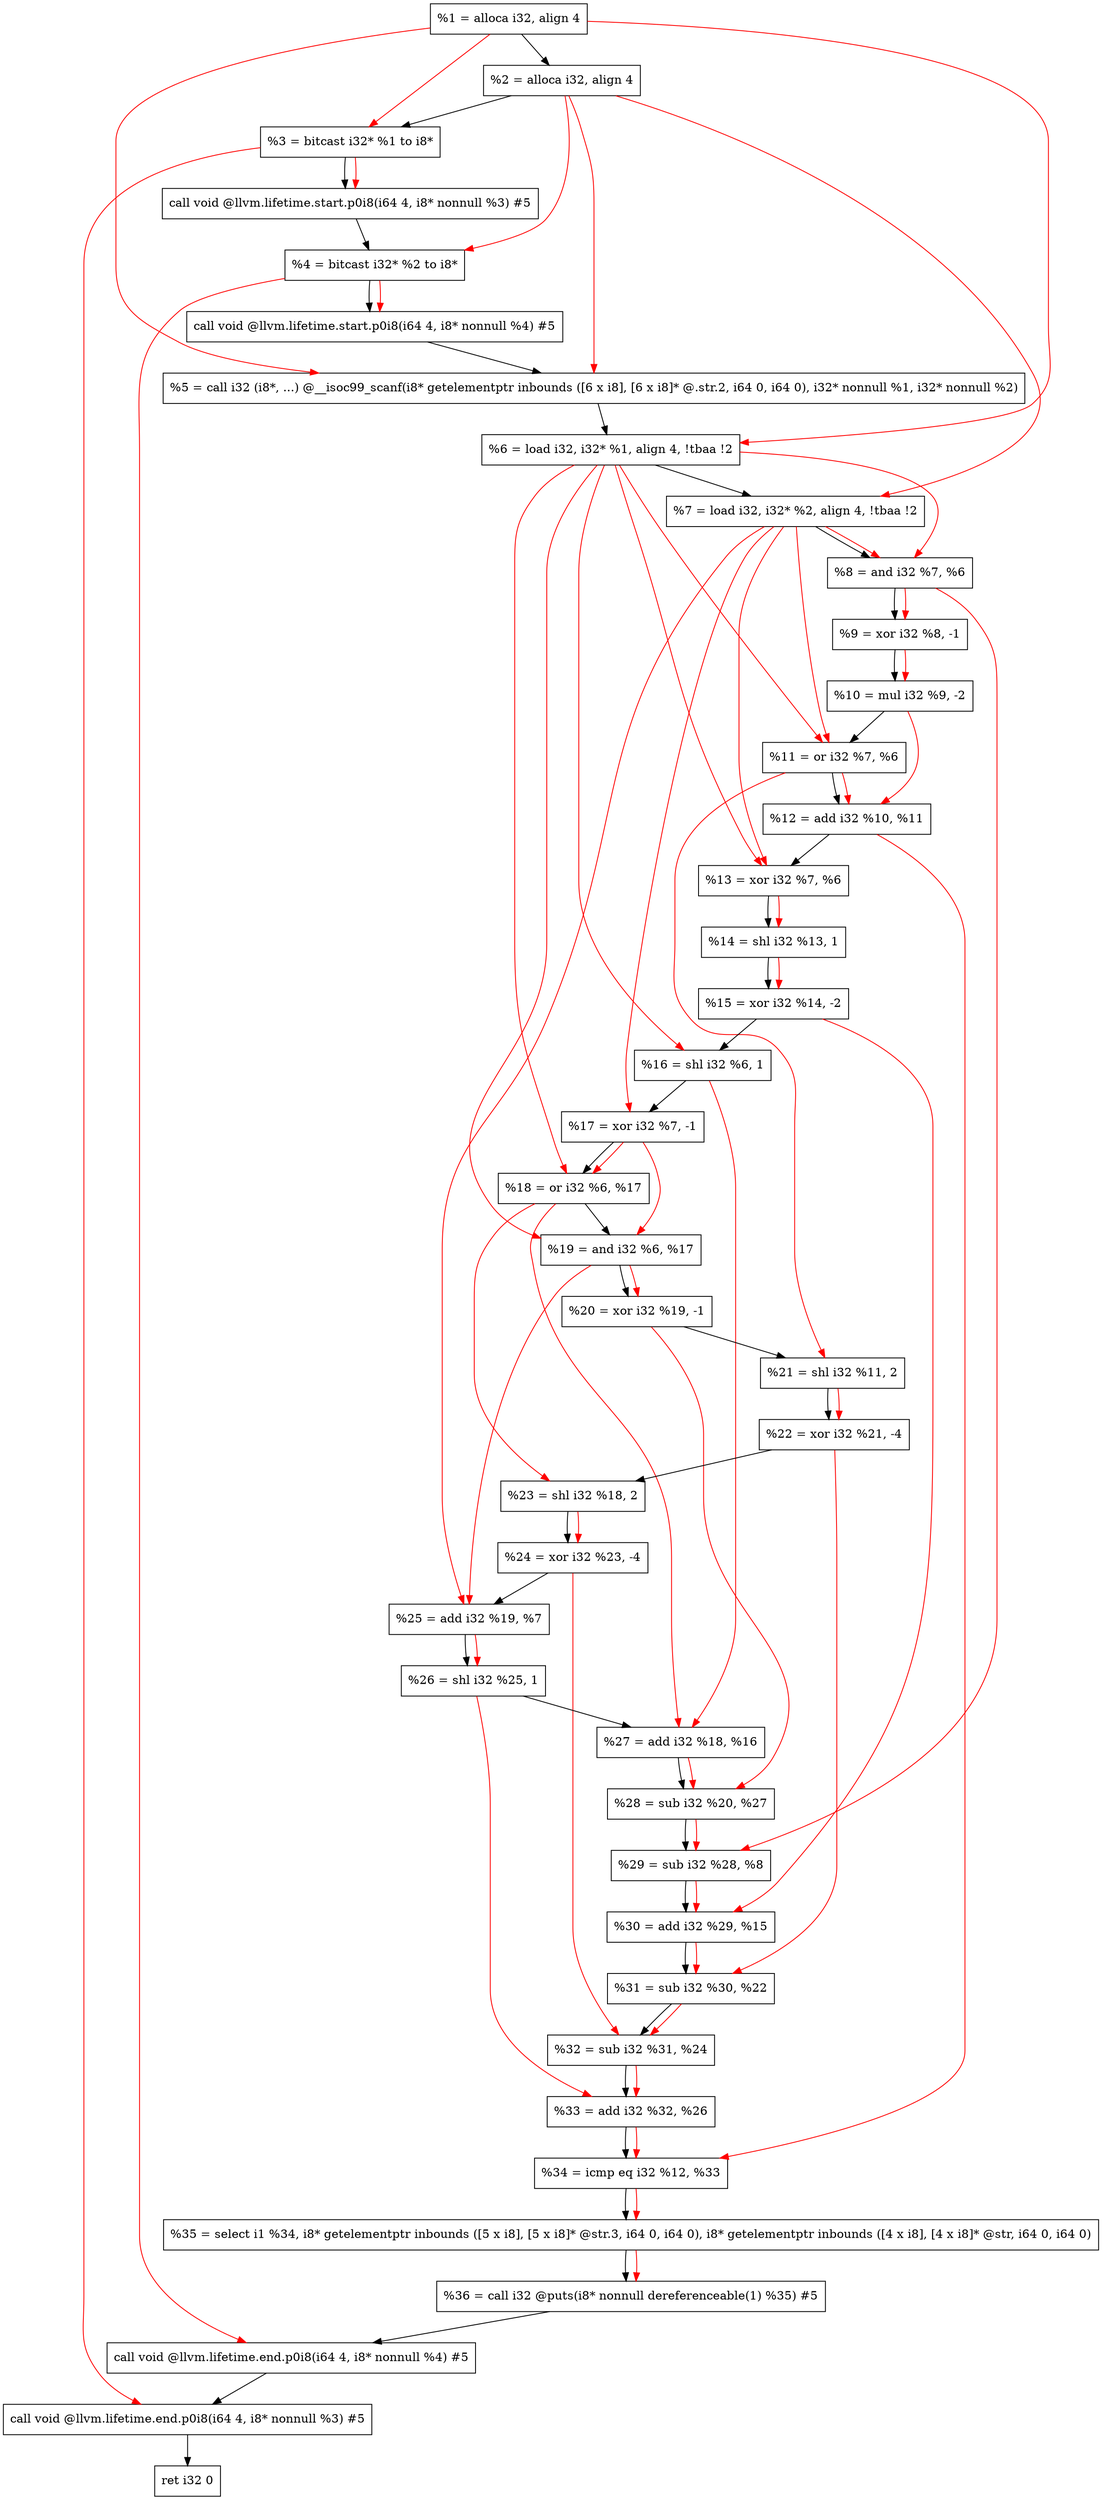 digraph "DFG for'main' function" {
	Node0x1d421a8[shape=record, label="  %1 = alloca i32, align 4"];
	Node0x1d42228[shape=record, label="  %2 = alloca i32, align 4"];
	Node0x1d422b8[shape=record, label="  %3 = bitcast i32* %1 to i8*"];
	Node0x1d42718[shape=record, label="  call void @llvm.lifetime.start.p0i8(i64 4, i8* nonnull %3) #5"];
	Node0x1d427f8[shape=record, label="  %4 = bitcast i32* %2 to i8*"];
	Node0x1d42918[shape=record, label="  call void @llvm.lifetime.start.p0i8(i64 4, i8* nonnull %4) #5"];
	Node0x1d42b50[shape=record, label="  %5 = call i32 (i8*, ...) @__isoc99_scanf(i8* getelementptr inbounds ([6 x i8], [6 x i8]* @.str.2, i64 0, i64 0), i32* nonnull %1, i32* nonnull %2)"];
	Node0x1d42c08[shape=record, label="  %6 = load i32, i32* %1, align 4, !tbaa !2"];
	Node0x1d43b78[shape=record, label="  %7 = load i32, i32* %2, align 4, !tbaa !2"];
	Node0x1d44200[shape=record, label="  %8 = and i32 %7, %6"];
	Node0x1d44270[shape=record, label="  %9 = xor i32 %8, -1"];
	Node0x1d442e0[shape=record, label="  %10 = mul i32 %9, -2"];
	Node0x1d44350[shape=record, label="  %11 = or i32 %7, %6"];
	Node0x1d443c0[shape=record, label="  %12 = add i32 %10, %11"];
	Node0x1d44430[shape=record, label="  %13 = xor i32 %7, %6"];
	Node0x1d444a0[shape=record, label="  %14 = shl i32 %13, 1"];
	Node0x1d44510[shape=record, label="  %15 = xor i32 %14, -2"];
	Node0x1d44580[shape=record, label="  %16 = shl i32 %6, 1"];
	Node0x1d445f0[shape=record, label="  %17 = xor i32 %7, -1"];
	Node0x1d44660[shape=record, label="  %18 = or i32 %6, %17"];
	Node0x1d446d0[shape=record, label="  %19 = and i32 %6, %17"];
	Node0x1d44740[shape=record, label="  %20 = xor i32 %19, -1"];
	Node0x1d447b0[shape=record, label="  %21 = shl i32 %11, 2"];
	Node0x1d44820[shape=record, label="  %22 = xor i32 %21, -4"];
	Node0x1d44890[shape=record, label="  %23 = shl i32 %18, 2"];
	Node0x1d44900[shape=record, label="  %24 = xor i32 %23, -4"];
	Node0x1d44970[shape=record, label="  %25 = add i32 %19, %7"];
	Node0x1d449e0[shape=record, label="  %26 = shl i32 %25, 1"];
	Node0x1d44a50[shape=record, label="  %27 = add i32 %18, %16"];
	Node0x1d44ac0[shape=record, label="  %28 = sub i32 %20, %27"];
	Node0x1d44b30[shape=record, label="  %29 = sub i32 %28, %8"];
	Node0x1d44ba0[shape=record, label="  %30 = add i32 %29, %15"];
	Node0x1d44c10[shape=record, label="  %31 = sub i32 %30, %22"];
	Node0x1d44c80[shape=record, label="  %32 = sub i32 %31, %24"];
	Node0x1d44cf0[shape=record, label="  %33 = add i32 %32, %26"];
	Node0x1d44d60[shape=record, label="  %34 = icmp eq i32 %12, %33"];
	Node0x1ce29d8[shape=record, label="  %35 = select i1 %34, i8* getelementptr inbounds ([5 x i8], [5 x i8]* @str.3, i64 0, i64 0), i8* getelementptr inbounds ([4 x i8], [4 x i8]* @str, i64 0, i64 0)"];
	Node0x1d44df0[shape=record, label="  %36 = call i32 @puts(i8* nonnull dereferenceable(1) %35) #5"];
	Node0x1d45048[shape=record, label="  call void @llvm.lifetime.end.p0i8(i64 4, i8* nonnull %4) #5"];
	Node0x1d451a8[shape=record, label="  call void @llvm.lifetime.end.p0i8(i64 4, i8* nonnull %3) #5"];
	Node0x1d45268[shape=record, label="  ret i32 0"];
	Node0x1d421a8 -> Node0x1d42228;
	Node0x1d42228 -> Node0x1d422b8;
	Node0x1d422b8 -> Node0x1d42718;
	Node0x1d42718 -> Node0x1d427f8;
	Node0x1d427f8 -> Node0x1d42918;
	Node0x1d42918 -> Node0x1d42b50;
	Node0x1d42b50 -> Node0x1d42c08;
	Node0x1d42c08 -> Node0x1d43b78;
	Node0x1d43b78 -> Node0x1d44200;
	Node0x1d44200 -> Node0x1d44270;
	Node0x1d44270 -> Node0x1d442e0;
	Node0x1d442e0 -> Node0x1d44350;
	Node0x1d44350 -> Node0x1d443c0;
	Node0x1d443c0 -> Node0x1d44430;
	Node0x1d44430 -> Node0x1d444a0;
	Node0x1d444a0 -> Node0x1d44510;
	Node0x1d44510 -> Node0x1d44580;
	Node0x1d44580 -> Node0x1d445f0;
	Node0x1d445f0 -> Node0x1d44660;
	Node0x1d44660 -> Node0x1d446d0;
	Node0x1d446d0 -> Node0x1d44740;
	Node0x1d44740 -> Node0x1d447b0;
	Node0x1d447b0 -> Node0x1d44820;
	Node0x1d44820 -> Node0x1d44890;
	Node0x1d44890 -> Node0x1d44900;
	Node0x1d44900 -> Node0x1d44970;
	Node0x1d44970 -> Node0x1d449e0;
	Node0x1d449e0 -> Node0x1d44a50;
	Node0x1d44a50 -> Node0x1d44ac0;
	Node0x1d44ac0 -> Node0x1d44b30;
	Node0x1d44b30 -> Node0x1d44ba0;
	Node0x1d44ba0 -> Node0x1d44c10;
	Node0x1d44c10 -> Node0x1d44c80;
	Node0x1d44c80 -> Node0x1d44cf0;
	Node0x1d44cf0 -> Node0x1d44d60;
	Node0x1d44d60 -> Node0x1ce29d8;
	Node0x1ce29d8 -> Node0x1d44df0;
	Node0x1d44df0 -> Node0x1d45048;
	Node0x1d45048 -> Node0x1d451a8;
	Node0x1d451a8 -> Node0x1d45268;
edge [color=red]
	Node0x1d421a8 -> Node0x1d422b8;
	Node0x1d422b8 -> Node0x1d42718;
	Node0x1d42228 -> Node0x1d427f8;
	Node0x1d427f8 -> Node0x1d42918;
	Node0x1d421a8 -> Node0x1d42b50;
	Node0x1d42228 -> Node0x1d42b50;
	Node0x1d421a8 -> Node0x1d42c08;
	Node0x1d42228 -> Node0x1d43b78;
	Node0x1d43b78 -> Node0x1d44200;
	Node0x1d42c08 -> Node0x1d44200;
	Node0x1d44200 -> Node0x1d44270;
	Node0x1d44270 -> Node0x1d442e0;
	Node0x1d43b78 -> Node0x1d44350;
	Node0x1d42c08 -> Node0x1d44350;
	Node0x1d442e0 -> Node0x1d443c0;
	Node0x1d44350 -> Node0x1d443c0;
	Node0x1d43b78 -> Node0x1d44430;
	Node0x1d42c08 -> Node0x1d44430;
	Node0x1d44430 -> Node0x1d444a0;
	Node0x1d444a0 -> Node0x1d44510;
	Node0x1d42c08 -> Node0x1d44580;
	Node0x1d43b78 -> Node0x1d445f0;
	Node0x1d42c08 -> Node0x1d44660;
	Node0x1d445f0 -> Node0x1d44660;
	Node0x1d42c08 -> Node0x1d446d0;
	Node0x1d445f0 -> Node0x1d446d0;
	Node0x1d446d0 -> Node0x1d44740;
	Node0x1d44350 -> Node0x1d447b0;
	Node0x1d447b0 -> Node0x1d44820;
	Node0x1d44660 -> Node0x1d44890;
	Node0x1d44890 -> Node0x1d44900;
	Node0x1d446d0 -> Node0x1d44970;
	Node0x1d43b78 -> Node0x1d44970;
	Node0x1d44970 -> Node0x1d449e0;
	Node0x1d44660 -> Node0x1d44a50;
	Node0x1d44580 -> Node0x1d44a50;
	Node0x1d44740 -> Node0x1d44ac0;
	Node0x1d44a50 -> Node0x1d44ac0;
	Node0x1d44ac0 -> Node0x1d44b30;
	Node0x1d44200 -> Node0x1d44b30;
	Node0x1d44b30 -> Node0x1d44ba0;
	Node0x1d44510 -> Node0x1d44ba0;
	Node0x1d44ba0 -> Node0x1d44c10;
	Node0x1d44820 -> Node0x1d44c10;
	Node0x1d44c10 -> Node0x1d44c80;
	Node0x1d44900 -> Node0x1d44c80;
	Node0x1d44c80 -> Node0x1d44cf0;
	Node0x1d449e0 -> Node0x1d44cf0;
	Node0x1d443c0 -> Node0x1d44d60;
	Node0x1d44cf0 -> Node0x1d44d60;
	Node0x1d44d60 -> Node0x1ce29d8;
	Node0x1ce29d8 -> Node0x1d44df0;
	Node0x1d427f8 -> Node0x1d45048;
	Node0x1d422b8 -> Node0x1d451a8;
}
